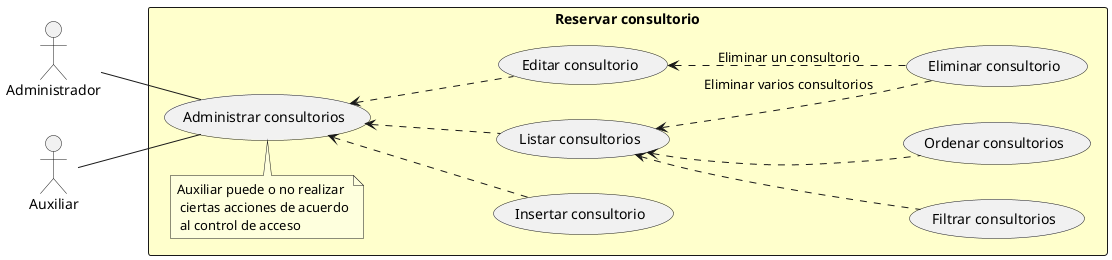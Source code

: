 @startuml
left to right direction
actor Administrador
actor Auxiliar

rectangle "Reservar consultorio" #BUSINESS {
  usecase "Insertar consultorio" as C
  usecase "Listar consultorios" as R
  usecase "Editar consultorio" as U
  usecase "Eliminar consultorio" as D
  usecase "Filtrar consultorios" as Searchable
  usecase "Ordenar consultorios" as Sortable
  usecase "Administrar consultorios" as CRUD
  note "Auxiliar puede o no realizar\r\n ciertas acciones de acuerdo\r\n al control de acceso" as Acl
}

CRUD <--. C
CRUD <--. R
CRUD <--. U

R <.. Searchable
R <.. Sortable
U <.. D: "Eliminar un consultorio"
R <.. D: "Eliminar varios consultorios"

Administrador -- CRUD
Auxiliar -- CRUD
Acl - CRUD
@enduml